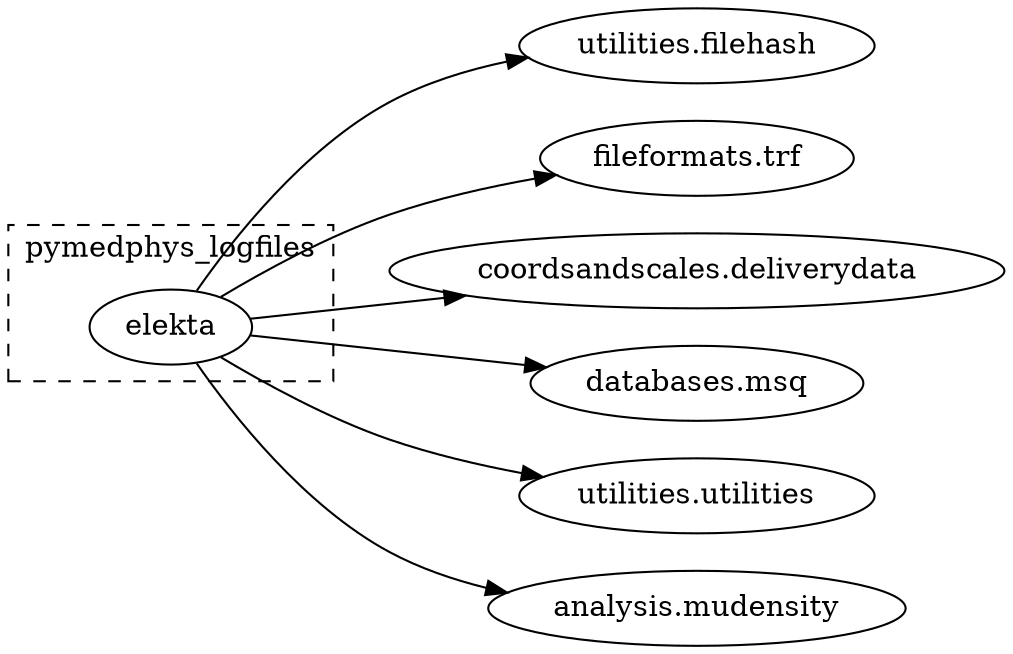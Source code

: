 
        strict digraph  {
            graph [ordering="out"];
            rankdir = LR;
            subgraph cluster_0 {
                "pymedphys_logfiles.elekta";

                label = "pymedphys_logfiles";
                style = dashed;
                
            { rank = same; "pymedphys_logfiles.elekta"; }
            
            }
            "pymedphys_utilities.filehash" [label="utilities.filehash"];
"pymedphys_logfiles.elekta" [label="elekta"];
"pymedphys_fileformats.trf" [label="fileformats.trf"];
"pymedphys_coordsandscales.deliverydata" [label="coordsandscales.deliverydata"];
"pymedphys_databases.msq" [label="databases.msq"];
"pymedphys_utilities.utilities" [label="utilities.utilities"];
"pymedphys_analysis.mudensity" [label="analysis.mudensity"];

            { rank = same; "pymedphys_analysis.mudensity"; "pymedphys_coordsandscales.deliverydata"; "pymedphys_databases.msq"; "pymedphys_fileformats.trf"; "pymedphys_utilities.filehash"; "pymedphys_utilities.utilities"; }

            "pymedphys_logfiles.elekta" -> "pymedphys_analysis.mudensity";
"pymedphys_logfiles.elekta" -> "pymedphys_coordsandscales.deliverydata";
"pymedphys_logfiles.elekta" -> "pymedphys_databases.msq";
"pymedphys_logfiles.elekta" -> "pymedphys_fileformats.trf";
"pymedphys_logfiles.elekta" -> "pymedphys_utilities.filehash";
"pymedphys_logfiles.elekta" -> "pymedphys_utilities.utilities";

        }
    